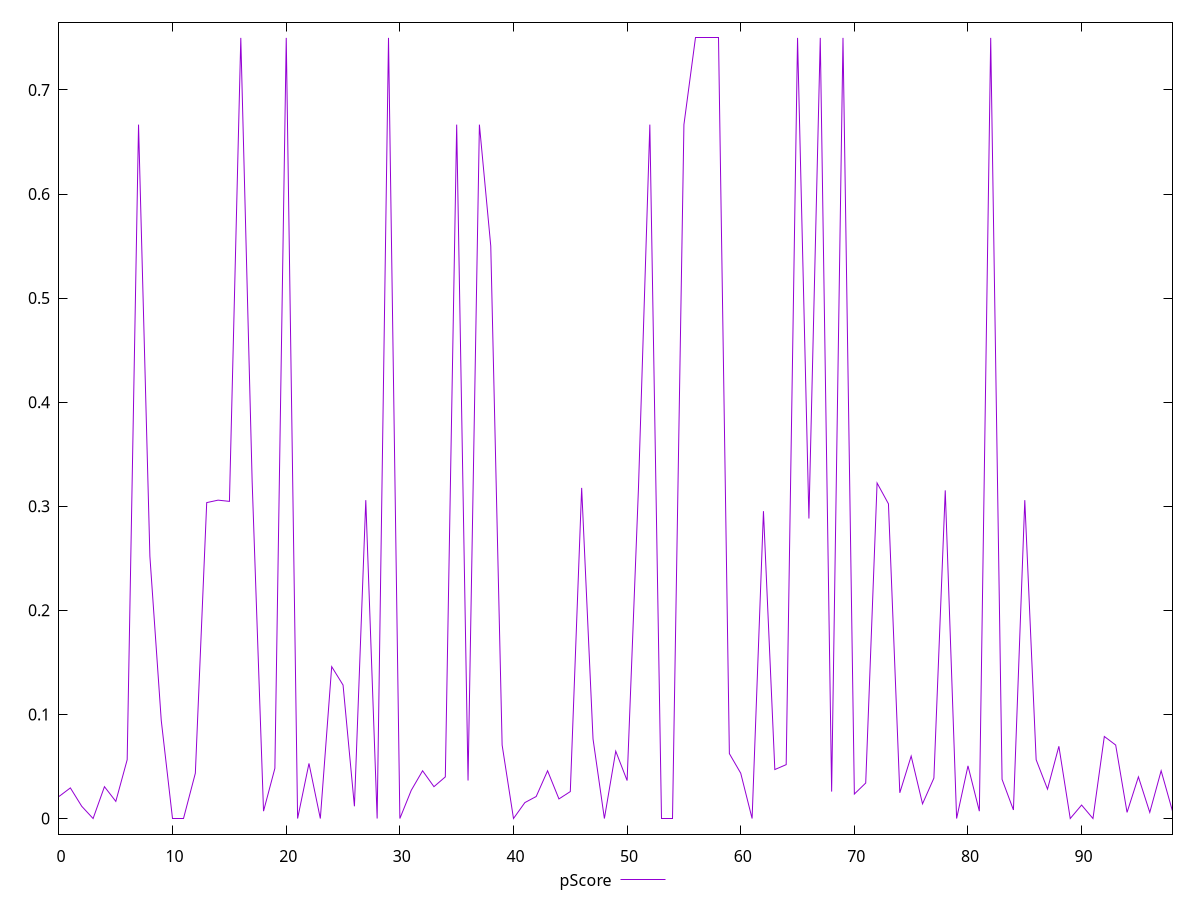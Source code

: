 reset

$pScore <<EOF
0 0.021176470588235297
1 0.02941176470588236
2 0.011764705882352955
3 0
4 0.03058823529411764
5 0.016470588235294126
6 0.056470588235294106
7 0.6666666666666666
8 0.25176470588235295
9 0.09411764705882353
10 0
11 0
12 0.04352941176470587
13 0.3035294117647059
14 0.3058823529411765
15 0.30470588235294116
16 0.75
17 0.32352941176470584
18 0.0070588235294117285
19 0.04823529411764704
20 0.75
21 0
22 0.052941176470588214
23 0
24 0.14588235294117646
25 0.12823529411764706
26 0.011764705882352955
27 0.3058823529411765
28 0
29 0.75
30 0
31 0.027058823529411746
32 0.045882352941176485
33 0.03058823529411764
34 0.03999999999999998
35 0.6666666666666666
36 0.03647058823529409
37 0.6666666666666666
38 0.55
39 0.07058823529411762
40 0
41 0.015294117647058791
42 0.021176470588235297
43 0.045882352941176485
44 0.018823529411764683
45 0.025882352941176467
46 0.3176470588235294
47 0.07647058823529412
48 0
49 0.06470588235294117
50 0.03647058823529409
51 0.3176470588235294
52 0.6666666666666666
53 0
54 0
55 0.6666666666666666
56 0.75
57 0.75
58 0.75
59 0.062352941176470555
60 0.04352941176470587
61 0
62 0.2952941176470588
63 0.047058823529411764
64 0.051764705882352935
65 0.75
66 0.28823529411764703
67 0.75
68 0.025882352941176467
69 0.75
70 0.023529411764705854
71 0.03411764705882353
72 0.3223529411764706
73 0.3023529411764706
74 0.02470588235294119
75 0.06
76 0.014117647058823513
77 0.0388235294117647
78 0.31529411764705884
79 0
80 0.050588235294117656
81 0.0070588235294117285
82 0.75
83 0.03764705882352942
84 0.008235294117647063
85 0.3058823529411765
86 0.056470588235294106
87 0.028235294117647025
88 0.06941176470588234
89 0
90 0.012941176470588234
91 0
92 0.07882352941176468
93 0.07058823529411762
94 0.00588235294117645
95 0.03999999999999998
96 0.00588235294117645
97 0.045882352941176485
98 0.0070588235294117285
EOF

set key outside below
set xrange [0:98]
set yrange [-0.015:0.765]
set trange [-0.015:0.765]
set terminal svg size 640, 500 enhanced background rgb 'white'
set output "reports/report_00027_2021-02-24T12-40-31.850Z/uses-text-compression/samples/card/pScore/values.svg"

plot $pScore title "pScore" with line

reset
